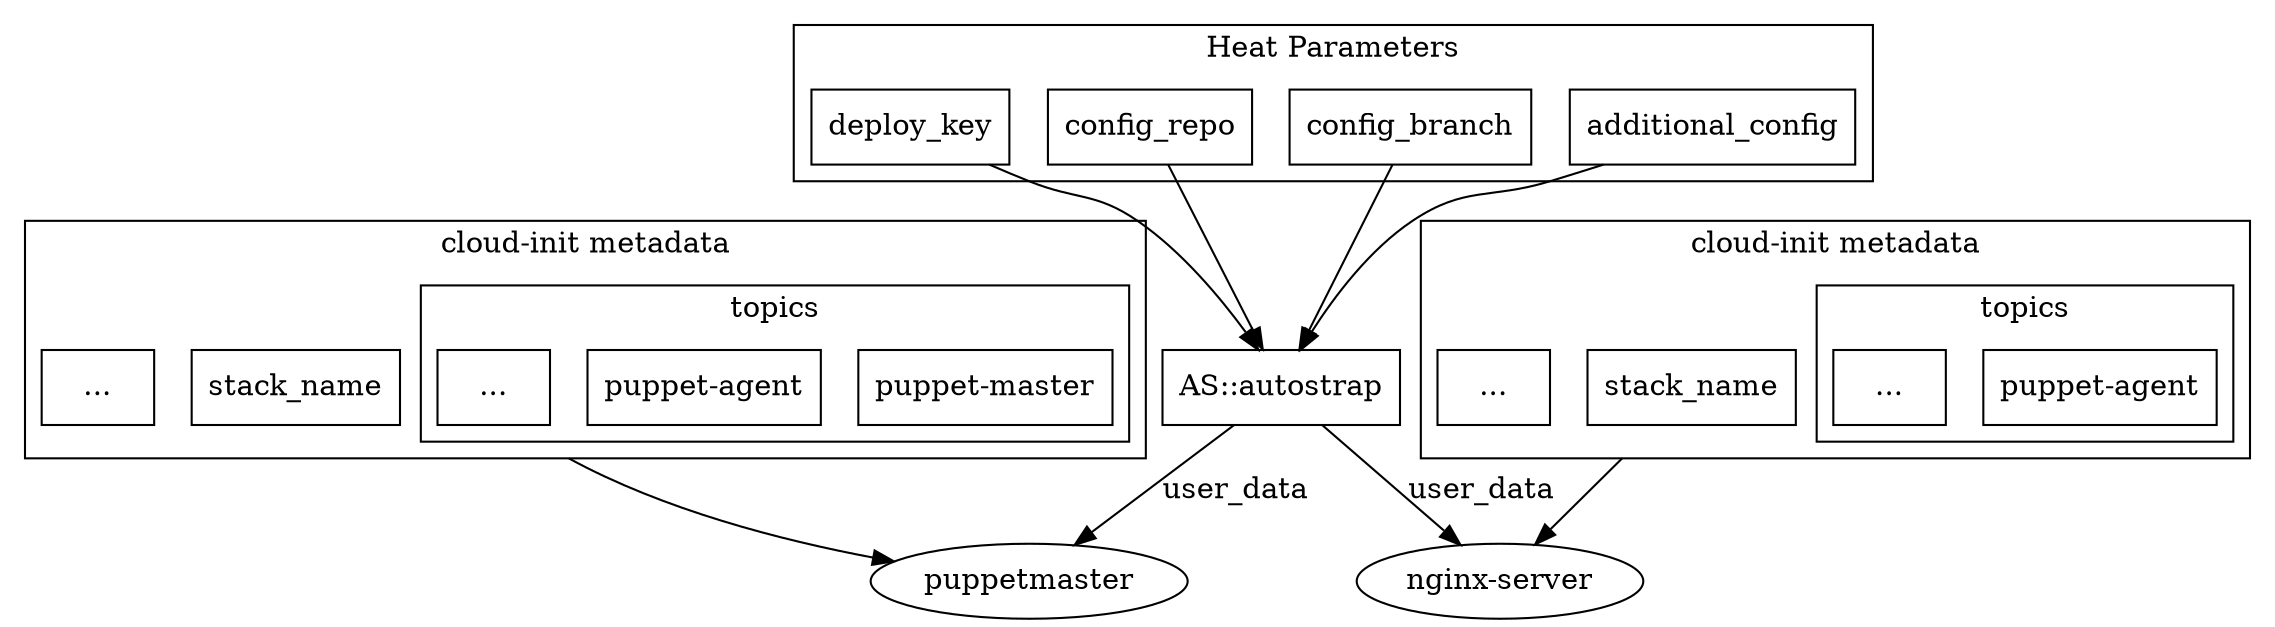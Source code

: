 digraph{

  // Global settings

  node [shape=box]
  compound = true // allow edges between clusters

  // the 'cluster_' prefix is important: without it borders and subgraph labels are omitted
  subgraph cluster_metadata_master {
    label = "cloud-init metadata";
    stack_name;
    adots[label="..."];
    subgraph cluster_topics {
      label = "topics";
      puppet_master[label="puppet-master"];
      puppet_agent[label="puppet-agent"];
      bdots[label="..."];
      }
    }

  subgraph cluster_metadata_nginx {
    label = "cloud-init metadata";
    nginx_stack_name[label="stack_name"];
    cdots[label="..."];
    subgraph cluster_topics {
      label = "topics";
      nginx_puppet_agent[label="puppet-agent"];
      ddots[label="..."];
      }
    }


  subgraph cluster_heat_params {
    label = "Heat Parameters";
    deploy_key;
    config_repo;
    config_branch;
    additional_config;
    }

  autostrap[label="AS::autostrap"];

  // puts nginx-server and pupetmaster on the same level:
  {rank = same; puppetmaster, nginx;}

  puppetmaster[shape=ellipse];
  nginx[label="nginx-server", shape=ellipse];


  // Edges

  deploy_key -> autostrap;
  config_repo -> autostrap;
  config_branch -> autostrap;
  additional_config -> autostrap;

  bdots -> puppetmaster [ltail=cluster_metadata_master];
  nginx_stack_name -> nginx [ltail=cluster_metadata_nginx];

  autostrap -> puppetmaster [label="user_data"];
  autostrap -> nginx [label="user_data"];
}

